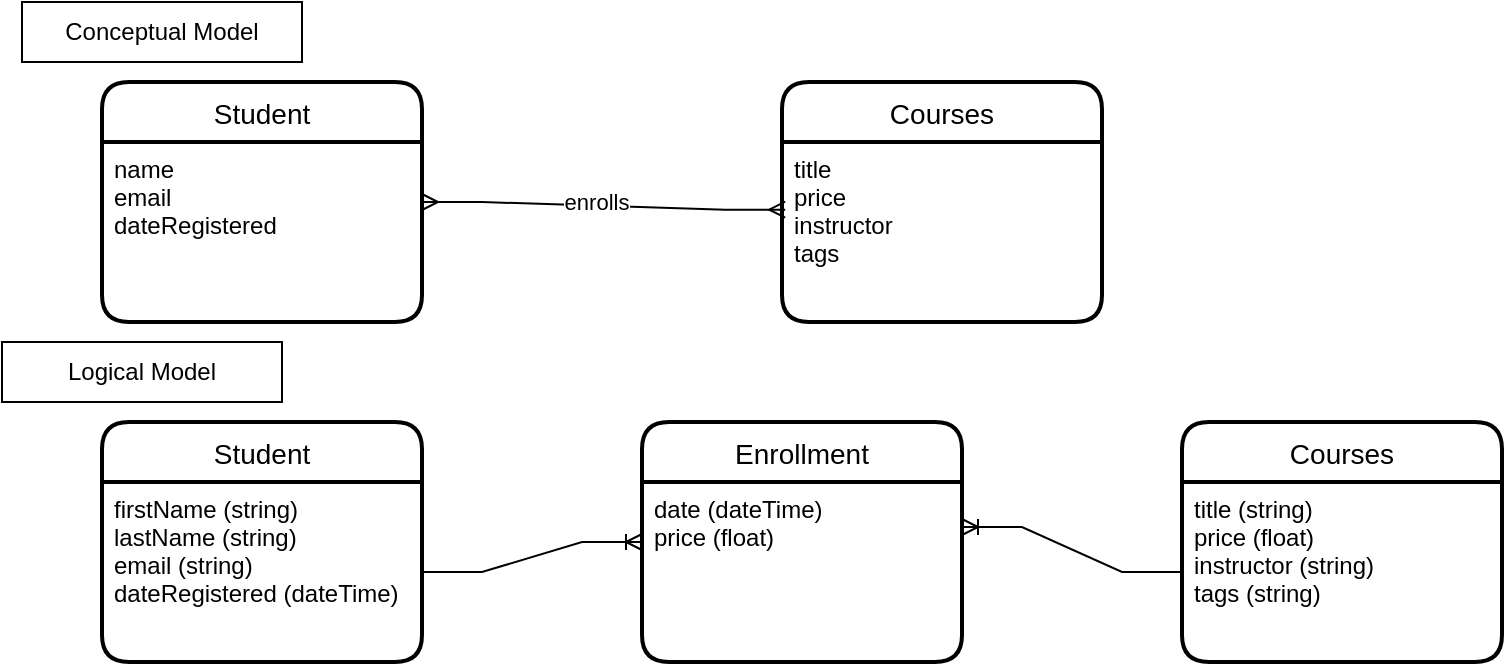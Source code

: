 <mxfile version="17.4.1" type="github">
  <diagram id="TmxC4N9Jw4EooDwFrd-t" name="Page-1">
    <mxGraphModel dx="1038" dy="544" grid="1" gridSize="10" guides="1" tooltips="1" connect="1" arrows="1" fold="1" page="1" pageScale="1" pageWidth="827" pageHeight="1169" math="0" shadow="0">
      <root>
        <mxCell id="0" />
        <mxCell id="1" parent="0" />
        <mxCell id="JC1gjb7Ws7_Rw_Vb5A0L-1" value="Student" style="swimlane;childLayout=stackLayout;horizontal=1;startSize=30;horizontalStack=0;rounded=1;fontSize=14;fontStyle=0;strokeWidth=2;resizeParent=0;resizeLast=1;shadow=0;dashed=0;align=center;" vertex="1" parent="1">
          <mxGeometry x="50" y="40" width="160" height="120" as="geometry" />
        </mxCell>
        <mxCell id="JC1gjb7Ws7_Rw_Vb5A0L-6" value="" style="edgeStyle=entityRelationEdgeStyle;fontSize=12;html=1;endArrow=ERmany;startArrow=ERmany;rounded=0;entryX=0.01;entryY=0.376;entryDx=0;entryDy=0;entryPerimeter=0;" edge="1" parent="JC1gjb7Ws7_Rw_Vb5A0L-1" target="JC1gjb7Ws7_Rw_Vb5A0L-5">
          <mxGeometry width="100" height="100" relative="1" as="geometry">
            <mxPoint x="160" y="60" as="sourcePoint" />
            <mxPoint x="260" y="-40" as="targetPoint" />
          </mxGeometry>
        </mxCell>
        <mxCell id="JC1gjb7Ws7_Rw_Vb5A0L-8" value="enrolls" style="edgeLabel;html=1;align=center;verticalAlign=middle;resizable=0;points=[];" vertex="1" connectable="0" parent="JC1gjb7Ws7_Rw_Vb5A0L-6">
          <mxGeometry x="-0.045" y="2" relative="1" as="geometry">
            <mxPoint as="offset" />
          </mxGeometry>
        </mxCell>
        <mxCell id="JC1gjb7Ws7_Rw_Vb5A0L-2" value="name&#xa;email&#xa;dateRegistered " style="align=left;strokeColor=none;fillColor=none;spacingLeft=4;fontSize=12;verticalAlign=top;resizable=0;rotatable=0;part=1;" vertex="1" parent="JC1gjb7Ws7_Rw_Vb5A0L-1">
          <mxGeometry y="30" width="160" height="90" as="geometry" />
        </mxCell>
        <mxCell id="JC1gjb7Ws7_Rw_Vb5A0L-4" value="Courses" style="swimlane;childLayout=stackLayout;horizontal=1;startSize=30;horizontalStack=0;rounded=1;fontSize=14;fontStyle=0;strokeWidth=2;resizeParent=0;resizeLast=1;shadow=0;dashed=0;align=center;" vertex="1" parent="1">
          <mxGeometry x="390" y="40" width="160" height="120" as="geometry" />
        </mxCell>
        <mxCell id="JC1gjb7Ws7_Rw_Vb5A0L-5" value="title&#xa;price&#xa;instructor&#xa;tags" style="align=left;strokeColor=none;fillColor=none;spacingLeft=4;fontSize=12;verticalAlign=top;resizable=0;rotatable=0;part=1;" vertex="1" parent="JC1gjb7Ws7_Rw_Vb5A0L-4">
          <mxGeometry y="30" width="160" height="90" as="geometry" />
        </mxCell>
        <mxCell id="JC1gjb7Ws7_Rw_Vb5A0L-9" value="Student" style="swimlane;childLayout=stackLayout;horizontal=1;startSize=30;horizontalStack=0;rounded=1;fontSize=14;fontStyle=0;strokeWidth=2;resizeParent=0;resizeLast=1;shadow=0;dashed=0;align=center;" vertex="1" parent="1">
          <mxGeometry x="50" y="210" width="160" height="120" as="geometry" />
        </mxCell>
        <mxCell id="JC1gjb7Ws7_Rw_Vb5A0L-12" value="firstName (string)&#xa;lastName (string)&#xa;email (string)&#xa;dateRegistered (dateTime)" style="align=left;strokeColor=none;fillColor=none;spacingLeft=4;fontSize=12;verticalAlign=top;resizable=0;rotatable=0;part=1;" vertex="1" parent="JC1gjb7Ws7_Rw_Vb5A0L-9">
          <mxGeometry y="30" width="160" height="90" as="geometry" />
        </mxCell>
        <mxCell id="JC1gjb7Ws7_Rw_Vb5A0L-13" value="Courses" style="swimlane;childLayout=stackLayout;horizontal=1;startSize=30;horizontalStack=0;rounded=1;fontSize=14;fontStyle=0;strokeWidth=2;resizeParent=0;resizeLast=1;shadow=0;dashed=0;align=center;" vertex="1" parent="1">
          <mxGeometry x="590" y="210" width="160" height="120" as="geometry" />
        </mxCell>
        <mxCell id="JC1gjb7Ws7_Rw_Vb5A0L-14" value="title (string)&#xa;price (float)&#xa;instructor (string)&#xa;tags (string)" style="align=left;strokeColor=none;fillColor=none;spacingLeft=4;fontSize=12;verticalAlign=top;resizable=0;rotatable=0;part=1;" vertex="1" parent="JC1gjb7Ws7_Rw_Vb5A0L-13">
          <mxGeometry y="30" width="160" height="90" as="geometry" />
        </mxCell>
        <mxCell id="JC1gjb7Ws7_Rw_Vb5A0L-16" value="Enrollment" style="swimlane;childLayout=stackLayout;horizontal=1;startSize=30;horizontalStack=0;rounded=1;fontSize=14;fontStyle=0;strokeWidth=2;resizeParent=0;resizeLast=1;shadow=0;dashed=0;align=center;" vertex="1" parent="1">
          <mxGeometry x="320" y="210" width="160" height="120" as="geometry" />
        </mxCell>
        <mxCell id="JC1gjb7Ws7_Rw_Vb5A0L-17" value="date (dateTime)&#xa;price (float)" style="align=left;strokeColor=none;fillColor=none;spacingLeft=4;fontSize=12;verticalAlign=top;resizable=0;rotatable=0;part=1;" vertex="1" parent="JC1gjb7Ws7_Rw_Vb5A0L-16">
          <mxGeometry y="30" width="160" height="90" as="geometry" />
        </mxCell>
        <mxCell id="JC1gjb7Ws7_Rw_Vb5A0L-18" value="" style="edgeStyle=entityRelationEdgeStyle;fontSize=12;html=1;endArrow=ERoneToMany;rounded=0;exitX=1;exitY=0.5;exitDx=0;exitDy=0;" edge="1" parent="1" source="JC1gjb7Ws7_Rw_Vb5A0L-12" target="JC1gjb7Ws7_Rw_Vb5A0L-16">
          <mxGeometry width="100" height="100" relative="1" as="geometry">
            <mxPoint x="190" y="390" as="sourcePoint" />
            <mxPoint x="290" y="290" as="targetPoint" />
          </mxGeometry>
        </mxCell>
        <mxCell id="JC1gjb7Ws7_Rw_Vb5A0L-19" value="" style="edgeStyle=entityRelationEdgeStyle;fontSize=12;html=1;endArrow=ERoneToMany;rounded=0;exitX=0;exitY=0.5;exitDx=0;exitDy=0;entryX=1;entryY=0.25;entryDx=0;entryDy=0;" edge="1" parent="1" source="JC1gjb7Ws7_Rw_Vb5A0L-14" target="JC1gjb7Ws7_Rw_Vb5A0L-17">
          <mxGeometry width="100" height="100" relative="1" as="geometry">
            <mxPoint x="420" y="410" as="sourcePoint" />
            <mxPoint x="520" y="310" as="targetPoint" />
          </mxGeometry>
        </mxCell>
        <mxCell id="JC1gjb7Ws7_Rw_Vb5A0L-20" value="Conceptual Model" style="rounded=0;whiteSpace=wrap;html=1;" vertex="1" parent="1">
          <mxGeometry x="10" width="140" height="30" as="geometry" />
        </mxCell>
        <mxCell id="JC1gjb7Ws7_Rw_Vb5A0L-21" value="Logical Model" style="rounded=0;whiteSpace=wrap;html=1;" vertex="1" parent="1">
          <mxGeometry y="170" width="140" height="30" as="geometry" />
        </mxCell>
      </root>
    </mxGraphModel>
  </diagram>
</mxfile>
